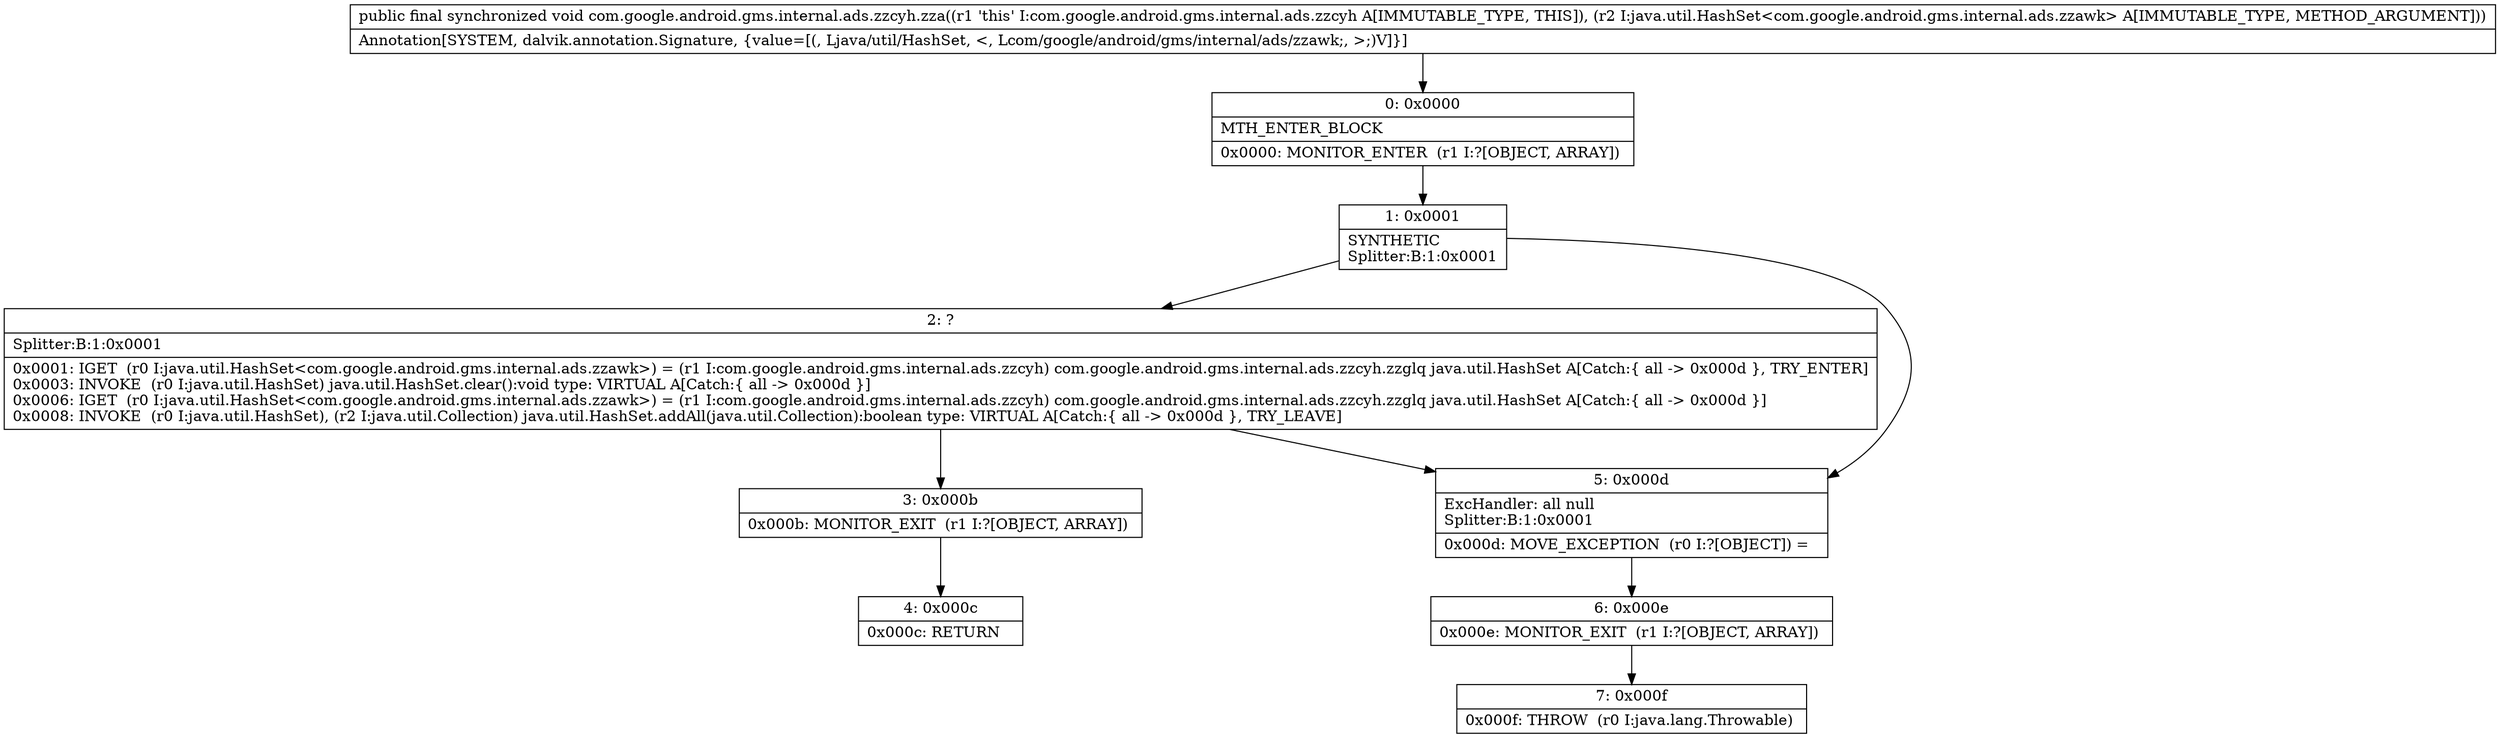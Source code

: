 digraph "CFG forcom.google.android.gms.internal.ads.zzcyh.zza(Ljava\/util\/HashSet;)V" {
Node_0 [shape=record,label="{0\:\ 0x0000|MTH_ENTER_BLOCK\l|0x0000: MONITOR_ENTER  (r1 I:?[OBJECT, ARRAY]) \l}"];
Node_1 [shape=record,label="{1\:\ 0x0001|SYNTHETIC\lSplitter:B:1:0x0001\l}"];
Node_2 [shape=record,label="{2\:\ ?|Splitter:B:1:0x0001\l|0x0001: IGET  (r0 I:java.util.HashSet\<com.google.android.gms.internal.ads.zzawk\>) = (r1 I:com.google.android.gms.internal.ads.zzcyh) com.google.android.gms.internal.ads.zzcyh.zzglq java.util.HashSet A[Catch:\{ all \-\> 0x000d \}, TRY_ENTER]\l0x0003: INVOKE  (r0 I:java.util.HashSet) java.util.HashSet.clear():void type: VIRTUAL A[Catch:\{ all \-\> 0x000d \}]\l0x0006: IGET  (r0 I:java.util.HashSet\<com.google.android.gms.internal.ads.zzawk\>) = (r1 I:com.google.android.gms.internal.ads.zzcyh) com.google.android.gms.internal.ads.zzcyh.zzglq java.util.HashSet A[Catch:\{ all \-\> 0x000d \}]\l0x0008: INVOKE  (r0 I:java.util.HashSet), (r2 I:java.util.Collection) java.util.HashSet.addAll(java.util.Collection):boolean type: VIRTUAL A[Catch:\{ all \-\> 0x000d \}, TRY_LEAVE]\l}"];
Node_3 [shape=record,label="{3\:\ 0x000b|0x000b: MONITOR_EXIT  (r1 I:?[OBJECT, ARRAY]) \l}"];
Node_4 [shape=record,label="{4\:\ 0x000c|0x000c: RETURN   \l}"];
Node_5 [shape=record,label="{5\:\ 0x000d|ExcHandler: all null\lSplitter:B:1:0x0001\l|0x000d: MOVE_EXCEPTION  (r0 I:?[OBJECT]) =  \l}"];
Node_6 [shape=record,label="{6\:\ 0x000e|0x000e: MONITOR_EXIT  (r1 I:?[OBJECT, ARRAY]) \l}"];
Node_7 [shape=record,label="{7\:\ 0x000f|0x000f: THROW  (r0 I:java.lang.Throwable) \l}"];
MethodNode[shape=record,label="{public final synchronized void com.google.android.gms.internal.ads.zzcyh.zza((r1 'this' I:com.google.android.gms.internal.ads.zzcyh A[IMMUTABLE_TYPE, THIS]), (r2 I:java.util.HashSet\<com.google.android.gms.internal.ads.zzawk\> A[IMMUTABLE_TYPE, METHOD_ARGUMENT]))  | Annotation[SYSTEM, dalvik.annotation.Signature, \{value=[(, Ljava\/util\/HashSet, \<, Lcom\/google\/android\/gms\/internal\/ads\/zzawk;, \>;)V]\}]\l}"];
MethodNode -> Node_0;
Node_0 -> Node_1;
Node_1 -> Node_2;
Node_1 -> Node_5;
Node_2 -> Node_3;
Node_2 -> Node_5;
Node_3 -> Node_4;
Node_5 -> Node_6;
Node_6 -> Node_7;
}

